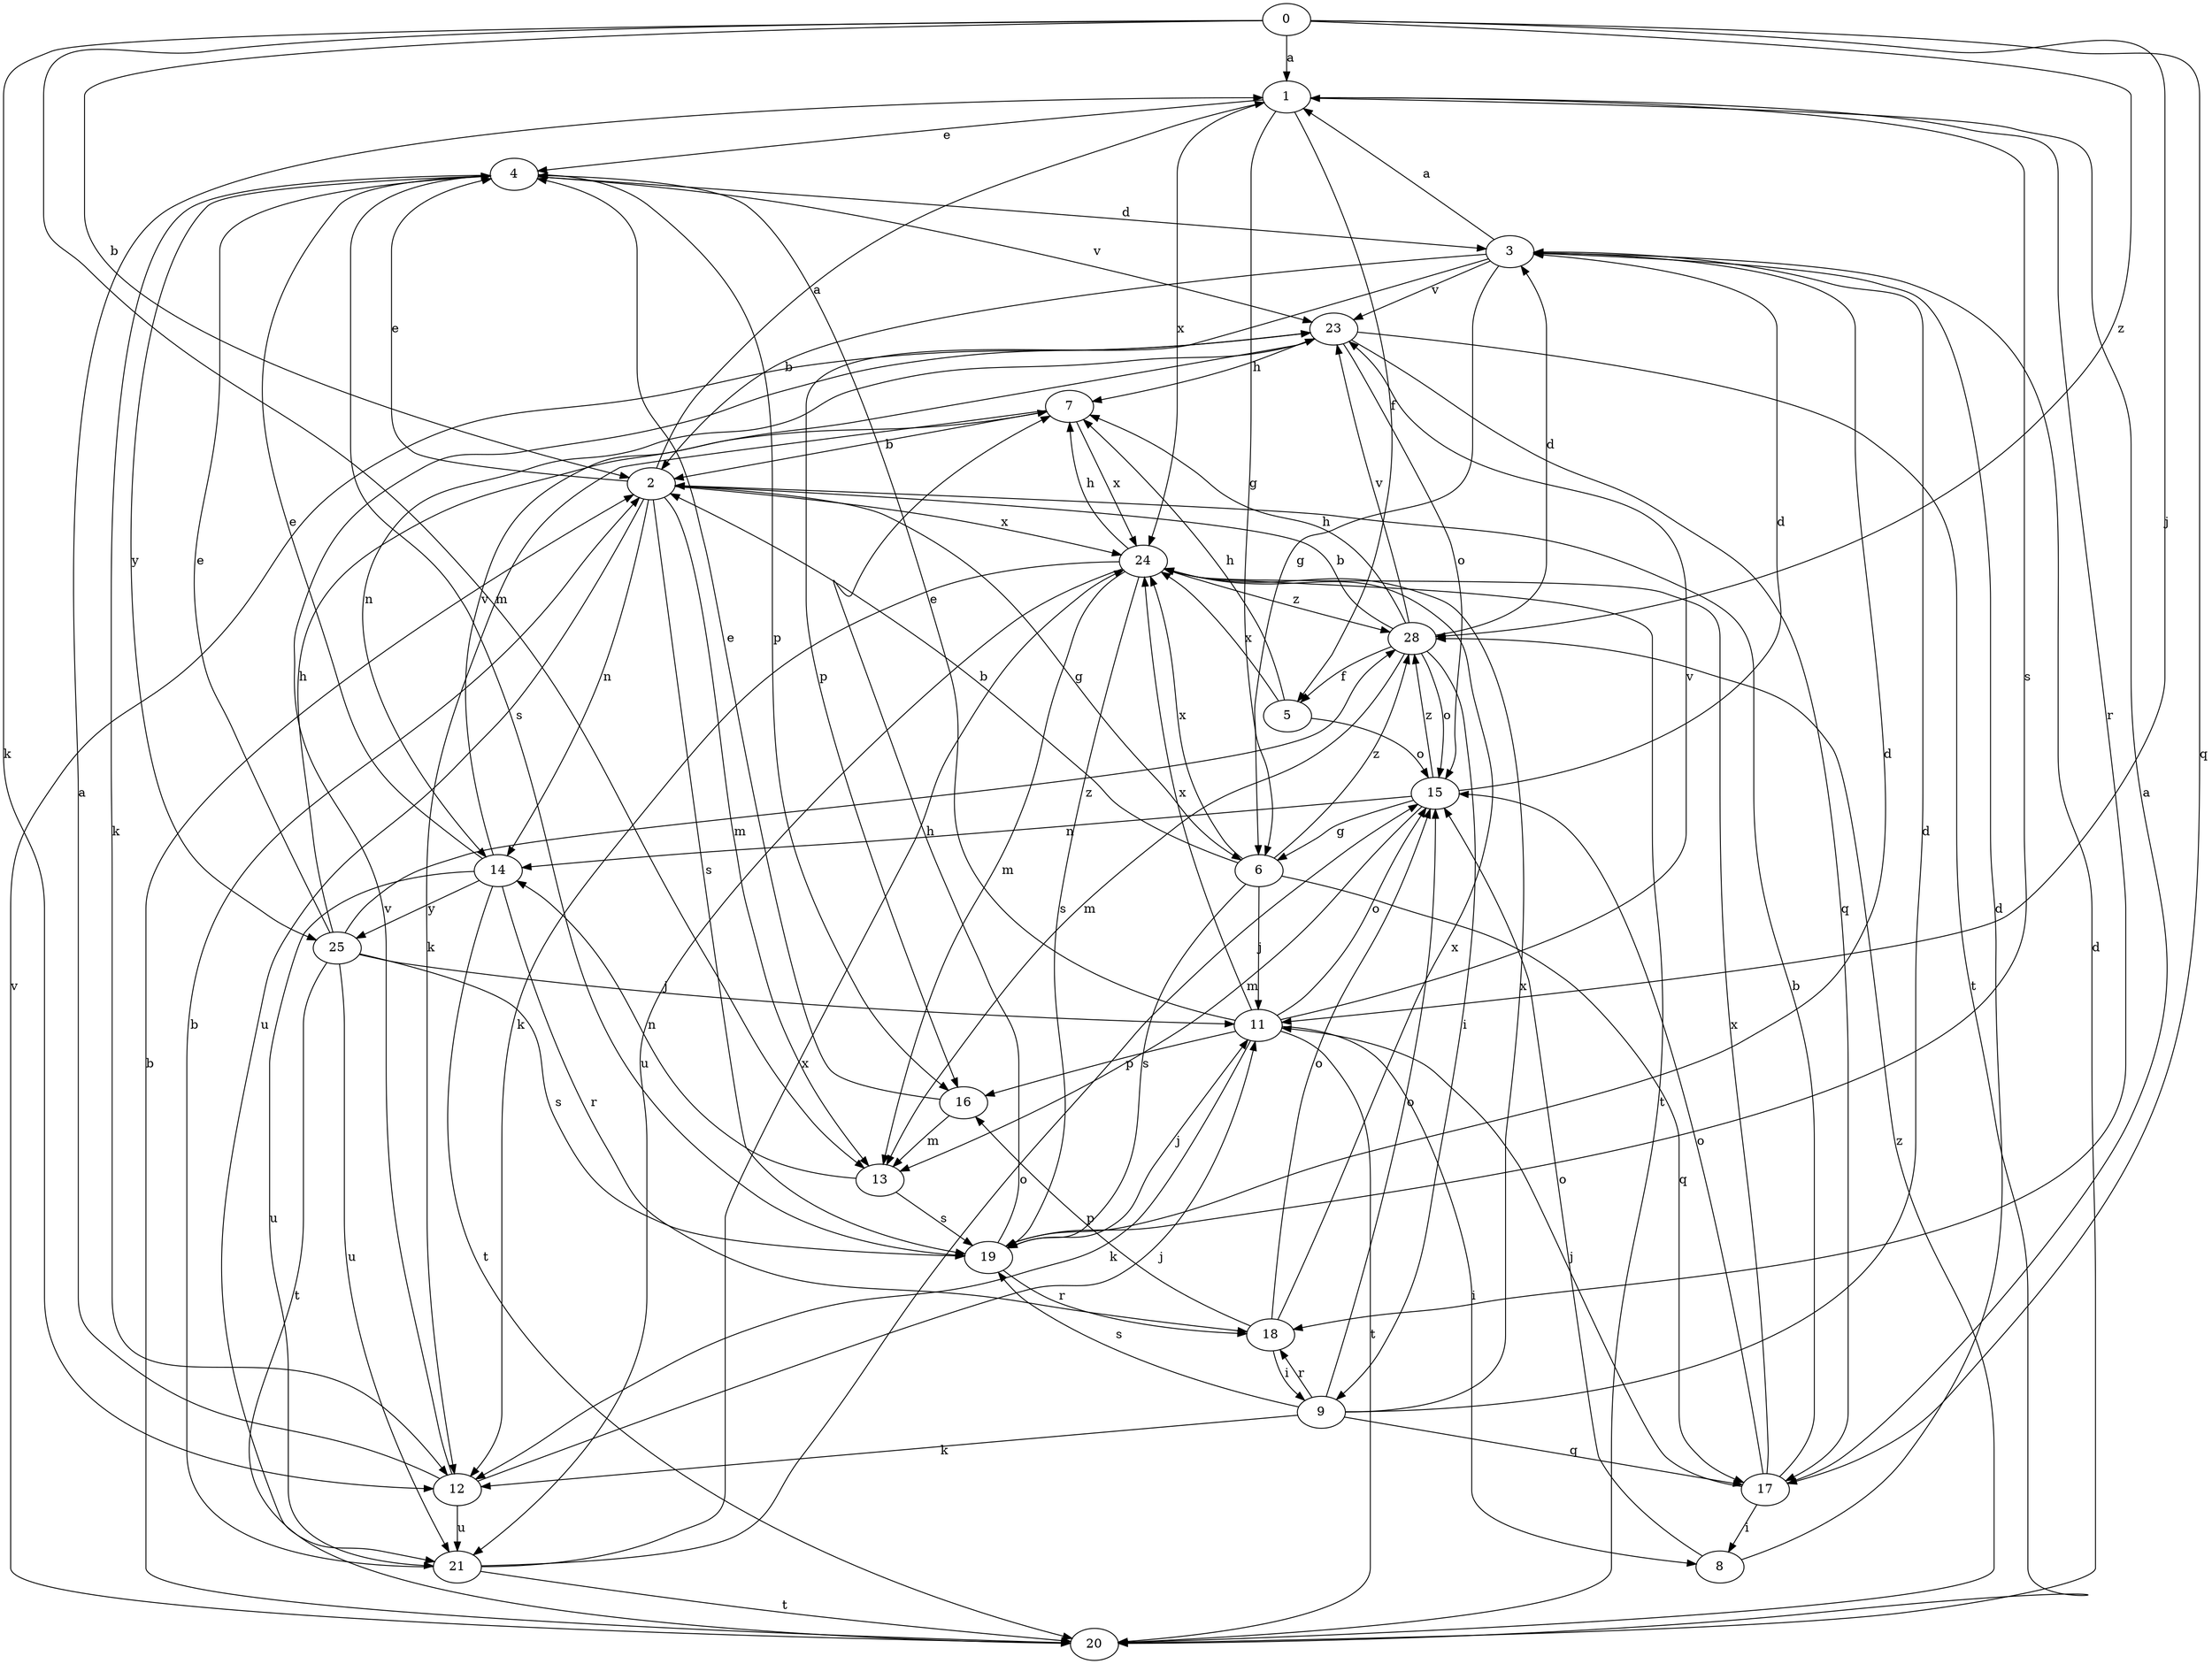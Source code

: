 strict digraph  {
0;
1;
2;
3;
4;
5;
6;
7;
8;
9;
11;
12;
13;
14;
15;
16;
17;
18;
19;
20;
21;
23;
24;
25;
28;
0 -> 1  [label=a];
0 -> 2  [label=b];
0 -> 11  [label=j];
0 -> 12  [label=k];
0 -> 13  [label=m];
0 -> 17  [label=q];
0 -> 28  [label=z];
1 -> 4  [label=e];
1 -> 5  [label=f];
1 -> 6  [label=g];
1 -> 18  [label=r];
1 -> 19  [label=s];
1 -> 24  [label=x];
2 -> 1  [label=a];
2 -> 4  [label=e];
2 -> 6  [label=g];
2 -> 13  [label=m];
2 -> 14  [label=n];
2 -> 19  [label=s];
2 -> 21  [label=u];
2 -> 24  [label=x];
3 -> 1  [label=a];
3 -> 2  [label=b];
3 -> 6  [label=g];
3 -> 16  [label=p];
3 -> 23  [label=v];
4 -> 3  [label=d];
4 -> 12  [label=k];
4 -> 16  [label=p];
4 -> 19  [label=s];
4 -> 23  [label=v];
4 -> 25  [label=y];
5 -> 7  [label=h];
5 -> 15  [label=o];
5 -> 24  [label=x];
6 -> 2  [label=b];
6 -> 11  [label=j];
6 -> 17  [label=q];
6 -> 19  [label=s];
6 -> 24  [label=x];
6 -> 28  [label=z];
7 -> 2  [label=b];
7 -> 12  [label=k];
7 -> 24  [label=x];
8 -> 3  [label=d];
8 -> 15  [label=o];
9 -> 3  [label=d];
9 -> 12  [label=k];
9 -> 15  [label=o];
9 -> 17  [label=q];
9 -> 18  [label=r];
9 -> 19  [label=s];
9 -> 24  [label=x];
11 -> 4  [label=e];
11 -> 8  [label=i];
11 -> 12  [label=k];
11 -> 15  [label=o];
11 -> 16  [label=p];
11 -> 20  [label=t];
11 -> 23  [label=v];
11 -> 24  [label=x];
12 -> 1  [label=a];
12 -> 11  [label=j];
12 -> 21  [label=u];
12 -> 23  [label=v];
13 -> 14  [label=n];
13 -> 19  [label=s];
14 -> 4  [label=e];
14 -> 18  [label=r];
14 -> 20  [label=t];
14 -> 21  [label=u];
14 -> 23  [label=v];
14 -> 25  [label=y];
15 -> 3  [label=d];
15 -> 6  [label=g];
15 -> 13  [label=m];
15 -> 14  [label=n];
15 -> 28  [label=z];
16 -> 4  [label=e];
16 -> 13  [label=m];
17 -> 1  [label=a];
17 -> 2  [label=b];
17 -> 8  [label=i];
17 -> 11  [label=j];
17 -> 15  [label=o];
17 -> 24  [label=x];
18 -> 9  [label=i];
18 -> 15  [label=o];
18 -> 16  [label=p];
18 -> 24  [label=x];
19 -> 3  [label=d];
19 -> 7  [label=h];
19 -> 11  [label=j];
19 -> 18  [label=r];
20 -> 2  [label=b];
20 -> 3  [label=d];
20 -> 23  [label=v];
20 -> 28  [label=z];
21 -> 2  [label=b];
21 -> 15  [label=o];
21 -> 20  [label=t];
21 -> 24  [label=x];
23 -> 7  [label=h];
23 -> 14  [label=n];
23 -> 15  [label=o];
23 -> 17  [label=q];
23 -> 20  [label=t];
24 -> 7  [label=h];
24 -> 12  [label=k];
24 -> 13  [label=m];
24 -> 19  [label=s];
24 -> 20  [label=t];
24 -> 21  [label=u];
24 -> 28  [label=z];
25 -> 4  [label=e];
25 -> 7  [label=h];
25 -> 11  [label=j];
25 -> 19  [label=s];
25 -> 20  [label=t];
25 -> 21  [label=u];
25 -> 28  [label=z];
28 -> 2  [label=b];
28 -> 3  [label=d];
28 -> 5  [label=f];
28 -> 7  [label=h];
28 -> 9  [label=i];
28 -> 13  [label=m];
28 -> 15  [label=o];
28 -> 23  [label=v];
}
